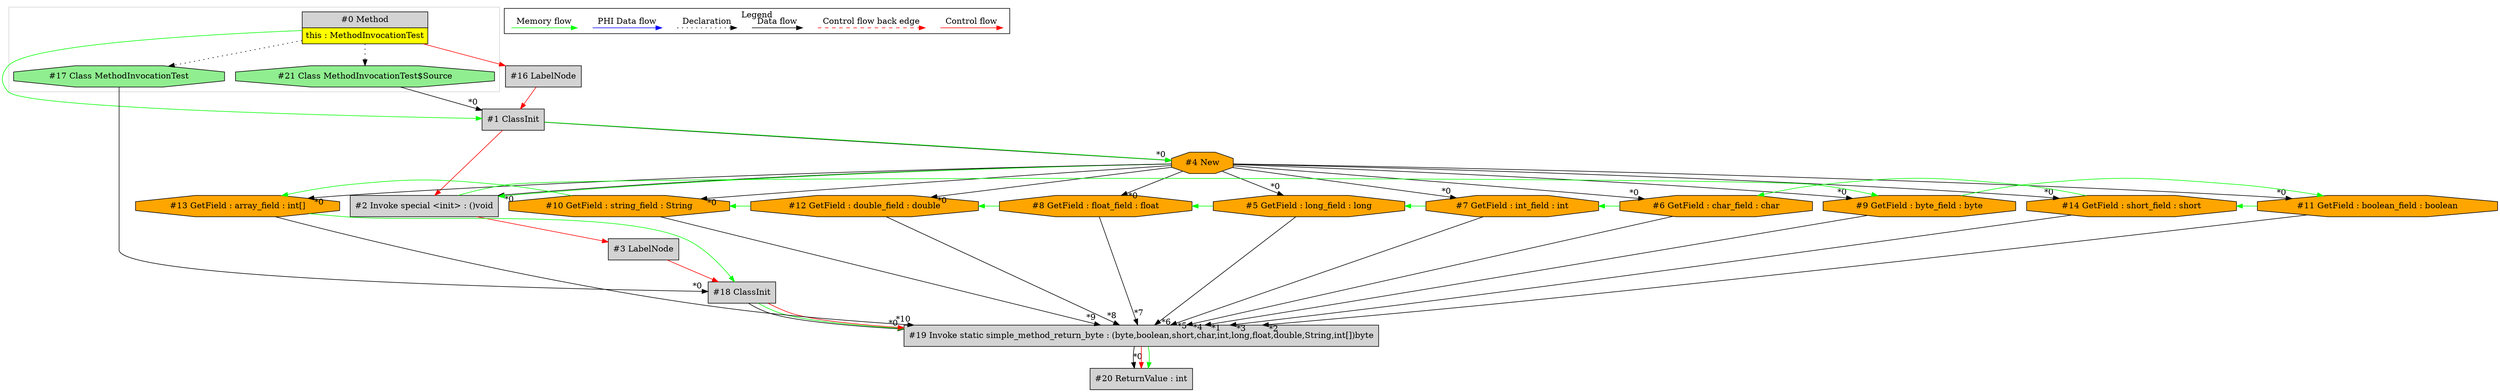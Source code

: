 digraph {
 node0[margin="0", label=<<table border="0" cellborder="1" cellspacing="0" cellpadding="5"><tr><td colspan="1">#0 Method</td></tr><tr><td port="prj15" bgcolor="yellow">this : MethodInvocationTest</td></tr></table>>,shape=none, fillcolor=lightgrey, style=filled];
 node16[label="#16 LabelNode",shape=box, fillcolor=lightgrey, style=filled];
 node0 -> node16[labeldistance=2, color=red, fontcolor=red];
 node1[label="#1 ClassInit",shape=box, fillcolor=lightgrey, style=filled];
 node21 -> node1[headlabel="*0", labeldistance=2];
 node16 -> node1[labeldistance=2, color=red, fontcolor=red];
 node0 -> node1[labeldistance=2, color=green, constraint=false];
 node21[label="#21 Class MethodInvocationTest$Source",shape=octagon, fillcolor=lightgreen, style=filled];
 node0 -> node21[style=dotted];
 node4[label="#4 New",shape=octagon, fillcolor=orange, style=filled];
 node1 -> node4[headlabel="*0", labeldistance=2];
 node1 -> node4[labeldistance=2, color=green, constraint=false];
 node14[label="#14 GetField : short_field : short",shape=octagon, fillcolor=orange, style=filled];
 node4 -> node14[headlabel="*0", labeldistance=2];
 node11 -> node14[labeldistance=2, color=green, constraint=false];
 node11[label="#11 GetField : boolean_field : boolean",shape=octagon, fillcolor=orange, style=filled];
 node4 -> node11[headlabel="*0", labeldistance=2];
 node9 -> node11[labeldistance=2, color=green, constraint=false];
 node9[label="#9 GetField : byte_field : byte",shape=octagon, fillcolor=orange, style=filled];
 node4 -> node9[headlabel="*0", labeldistance=2];
 node2 -> node9[labeldistance=2, color=green, constraint=false];
 node2[label="#2 Invoke special <init> : ()void",shape=box, fillcolor=lightgrey, style=filled];
 node4 -> node2[headlabel="*0", labeldistance=2];
 node1 -> node2[labeldistance=2, color=red, fontcolor=red];
 node4 -> node2[labeldistance=2, color=green, constraint=false];
 node3[label="#3 LabelNode",shape=box, fillcolor=lightgrey, style=filled];
 node2 -> node3[labeldistance=2, color=red, fontcolor=red];
 node18[label="#18 ClassInit",shape=box, fillcolor=lightgrey, style=filled];
 node17 -> node18[headlabel="*0", labeldistance=2];
 node13 -> node18[labeldistance=2, color=green, constraint=false];
 node3 -> node18[labeldistance=2, color=red, fontcolor=red];
 node13[label="#13 GetField : array_field : int[]",shape=octagon, fillcolor=orange, style=filled];
 node4 -> node13[headlabel="*0", labeldistance=2];
 node10 -> node13[labeldistance=2, color=green, constraint=false];
 node10[label="#10 GetField : string_field : String",shape=octagon, fillcolor=orange, style=filled];
 node4 -> node10[headlabel="*0", labeldistance=2];
 node12 -> node10[labeldistance=2, color=green, constraint=false];
 node12[label="#12 GetField : double_field : double",shape=octagon, fillcolor=orange, style=filled];
 node4 -> node12[headlabel="*0", labeldistance=2];
 node8 -> node12[labeldistance=2, color=green, constraint=false];
 node8[label="#8 GetField : float_field : float",shape=octagon, fillcolor=orange, style=filled];
 node4 -> node8[headlabel="*0", labeldistance=2];
 node5 -> node8[labeldistance=2, color=green, constraint=false];
 node5[label="#5 GetField : long_field : long",shape=octagon, fillcolor=orange, style=filled];
 node4 -> node5[headlabel="*0", labeldistance=2];
 node7 -> node5[labeldistance=2, color=green, constraint=false];
 node7[label="#7 GetField : int_field : int",shape=octagon, fillcolor=orange, style=filled];
 node4 -> node7[headlabel="*0", labeldistance=2];
 node6 -> node7[labeldistance=2, color=green, constraint=false];
 node6[label="#6 GetField : char_field : char",shape=octagon, fillcolor=orange, style=filled];
 node4 -> node6[headlabel="*0", labeldistance=2];
 node14 -> node6[labeldistance=2, color=green, constraint=false];
 node19[label="#19 Invoke static simple_method_return_byte : (byte,boolean,short,char,int,long,float,double,String,int[])byte",shape=box, fillcolor=lightgrey, style=filled];
 node18 -> node19[headlabel="*0", labeldistance=2];
 node9 -> node19[headlabel="*1", labeldistance=2];
 node11 -> node19[headlabel="*2", labeldistance=2];
 node14 -> node19[headlabel="*3", labeldistance=2];
 node6 -> node19[headlabel="*4", labeldistance=2];
 node7 -> node19[headlabel="*5", labeldistance=2];
 node5 -> node19[headlabel="*6", labeldistance=2];
 node8 -> node19[headlabel="*7", labeldistance=2];
 node12 -> node19[headlabel="*8", labeldistance=2];
 node10 -> node19[headlabel="*9", labeldistance=2];
 node13 -> node19[headlabel="*10", labeldistance=2];
 node18 -> node19[labeldistance=2, color=green, constraint=false];
 node18 -> node19[labeldistance=2, color=red, fontcolor=red];
 node20[label="#20 ReturnValue : int",shape=box, fillcolor=lightgrey, style=filled];
 node19 -> node20[headlabel="*0", labeldistance=2];
 node19 -> node20[labeldistance=2, color=red, fontcolor=red];
 node19 -> node20[labeldistance=2, color=green, constraint=false];
 node17[label="#17 Class MethodInvocationTest",shape=octagon, fillcolor=lightgreen, style=filled];
 node0 -> node17[style=dotted];
 subgraph cluster_0 {
  color=lightgray;
  node0;
  node17;
  node21;
 }
 subgraph cluster_000 {
  label = "Legend";
  node [shape=point]
  {
   rank=same;
   c0 [style = invis];
   c1 [style = invis];
   c2 [style = invis];
   c3 [style = invis];
   d0 [style = invis];
   d1 [style = invis];
   d2 [style = invis];
   d3 [style = invis];
   d4 [style = invis];
   d5 [style = invis];
   d6 [style = invis];
   d7 [style = invis];
  }
  c0 -> c1 [label="Control flow", style=solid, color=red]
  c2 -> c3 [label="Control flow back edge", style=dashed, color=red]
  d0 -> d1 [label="Data flow"]
  d2 -> d3 [label="Declaration", style=dotted]
  d4 -> d5 [label="PHI Data flow", color=blue]
  d6 -> d7 [label="Memory flow", color=green]
 }

}
